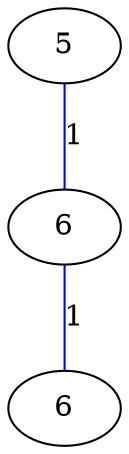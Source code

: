 graph G {
	0 [label="5"];
	1 [label="6"];
	2 [label="6"];
	0 -- 1 [label="1", color=blue];
	1 -- 2 [label="1", color=blue];
}